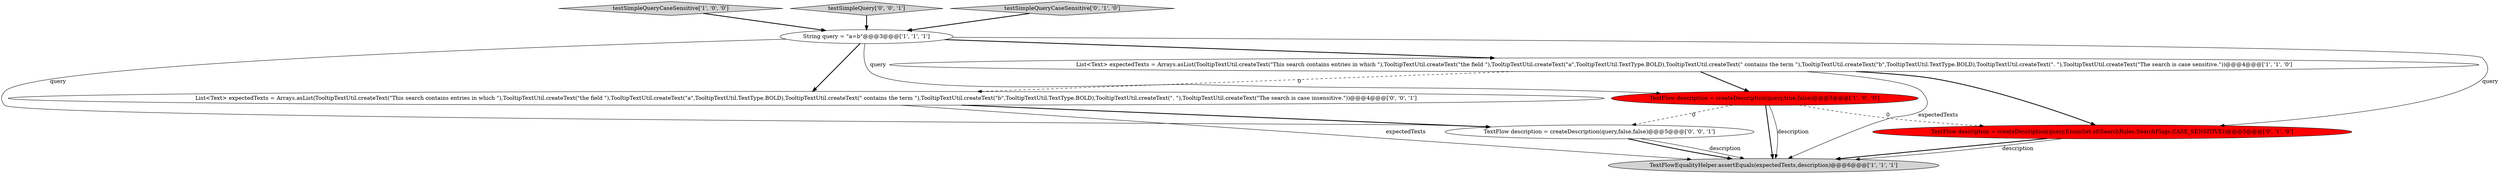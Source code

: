 digraph {
1 [style = filled, label = "testSimpleQueryCaseSensitive['1', '0', '0']", fillcolor = lightgray, shape = diamond image = "AAA0AAABBB1BBB"];
4 [style = filled, label = "TextFlowEqualityHelper.assertEquals(expectedTexts,description)@@@6@@@['1', '1', '1']", fillcolor = lightgray, shape = ellipse image = "AAA0AAABBB1BBB"];
7 [style = filled, label = "TextFlow description = createDescription(query,false,false)@@@5@@@['0', '0', '1']", fillcolor = white, shape = ellipse image = "AAA0AAABBB3BBB"];
8 [style = filled, label = "List<Text> expectedTexts = Arrays.asList(TooltipTextUtil.createText(\"This search contains entries in which \"),TooltipTextUtil.createText(\"the field \"),TooltipTextUtil.createText(\"a\",TooltipTextUtil.TextType.BOLD),TooltipTextUtil.createText(\" contains the term \"),TooltipTextUtil.createText(\"b\",TooltipTextUtil.TextType.BOLD),TooltipTextUtil.createText(\". \"),TooltipTextUtil.createText(\"The search is case insensitive.\"))@@@4@@@['0', '0', '1']", fillcolor = white, shape = ellipse image = "AAA0AAABBB3BBB"];
5 [style = filled, label = "TextFlow description = createDescription(query,EnumSet.of(SearchRules.SearchFlags.CASE_SENSITIVE))@@@5@@@['0', '1', '0']", fillcolor = red, shape = ellipse image = "AAA1AAABBB2BBB"];
3 [style = filled, label = "String query = \"a=b\"@@@3@@@['1', '1', '1']", fillcolor = white, shape = ellipse image = "AAA0AAABBB1BBB"];
2 [style = filled, label = "TextFlow description = createDescription(query,true,false)@@@5@@@['1', '0', '0']", fillcolor = red, shape = ellipse image = "AAA1AAABBB1BBB"];
9 [style = filled, label = "testSimpleQuery['0', '0', '1']", fillcolor = lightgray, shape = diamond image = "AAA0AAABBB3BBB"];
0 [style = filled, label = "List<Text> expectedTexts = Arrays.asList(TooltipTextUtil.createText(\"This search contains entries in which \"),TooltipTextUtil.createText(\"the field \"),TooltipTextUtil.createText(\"a\",TooltipTextUtil.TextType.BOLD),TooltipTextUtil.createText(\" contains the term \"),TooltipTextUtil.createText(\"b\",TooltipTextUtil.TextType.BOLD),TooltipTextUtil.createText(\". \"),TooltipTextUtil.createText(\"The search is case sensitive.\"))@@@4@@@['1', '1', '0']", fillcolor = white, shape = ellipse image = "AAA0AAABBB1BBB"];
6 [style = filled, label = "testSimpleQueryCaseSensitive['0', '1', '0']", fillcolor = lightgray, shape = diamond image = "AAA0AAABBB2BBB"];
6->3 [style = bold, label=""];
0->2 [style = bold, label=""];
1->3 [style = bold, label=""];
3->2 [style = solid, label="query"];
0->4 [style = solid, label="expectedTexts"];
7->4 [style = bold, label=""];
2->7 [style = dashed, label="0"];
2->4 [style = bold, label=""];
3->0 [style = bold, label=""];
8->7 [style = bold, label=""];
2->5 [style = dashed, label="0"];
2->4 [style = solid, label="description"];
3->8 [style = bold, label=""];
5->4 [style = bold, label=""];
9->3 [style = bold, label=""];
0->8 [style = dashed, label="0"];
7->4 [style = solid, label="description"];
5->4 [style = solid, label="description"];
3->5 [style = solid, label="query"];
3->7 [style = solid, label="query"];
0->5 [style = bold, label=""];
8->4 [style = solid, label="expectedTexts"];
}
